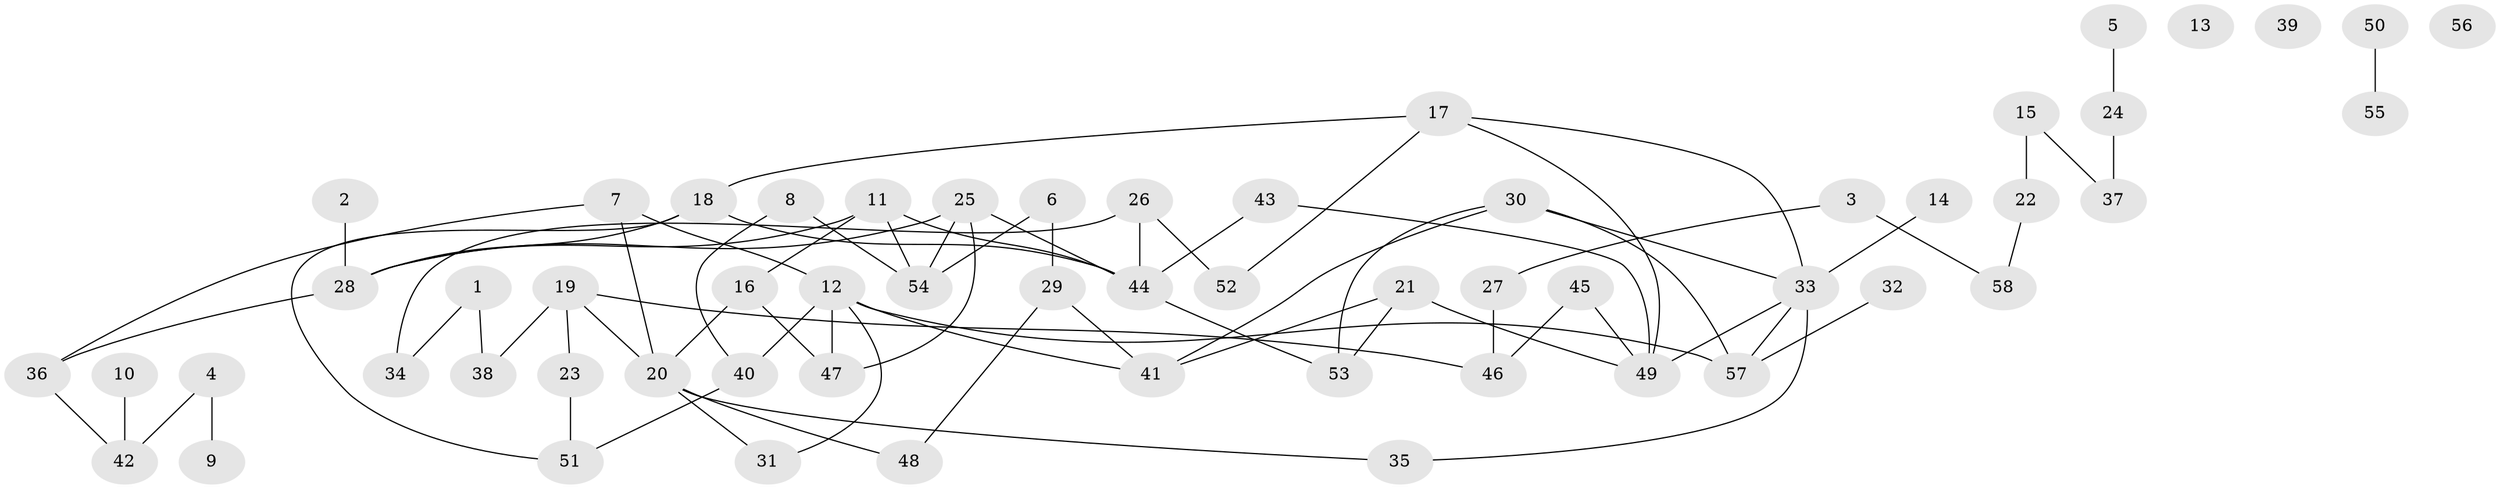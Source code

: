 // Generated by graph-tools (version 1.1) at 2025/25/03/09/25 03:25:20]
// undirected, 58 vertices, 77 edges
graph export_dot {
graph [start="1"]
  node [color=gray90,style=filled];
  1;
  2;
  3;
  4;
  5;
  6;
  7;
  8;
  9;
  10;
  11;
  12;
  13;
  14;
  15;
  16;
  17;
  18;
  19;
  20;
  21;
  22;
  23;
  24;
  25;
  26;
  27;
  28;
  29;
  30;
  31;
  32;
  33;
  34;
  35;
  36;
  37;
  38;
  39;
  40;
  41;
  42;
  43;
  44;
  45;
  46;
  47;
  48;
  49;
  50;
  51;
  52;
  53;
  54;
  55;
  56;
  57;
  58;
  1 -- 34;
  1 -- 38;
  2 -- 28;
  3 -- 27;
  3 -- 58;
  4 -- 9;
  4 -- 42;
  5 -- 24;
  6 -- 29;
  6 -- 54;
  7 -- 12;
  7 -- 20;
  7 -- 36;
  8 -- 40;
  8 -- 54;
  10 -- 42;
  11 -- 16;
  11 -- 28;
  11 -- 44;
  11 -- 54;
  12 -- 31;
  12 -- 40;
  12 -- 41;
  12 -- 47;
  12 -- 57;
  14 -- 33;
  15 -- 22;
  15 -- 37;
  16 -- 20;
  16 -- 47;
  17 -- 18;
  17 -- 33;
  17 -- 49;
  17 -- 52;
  18 -- 28;
  18 -- 44;
  18 -- 51;
  19 -- 20;
  19 -- 23;
  19 -- 38;
  19 -- 46;
  20 -- 31;
  20 -- 35;
  20 -- 48;
  21 -- 41;
  21 -- 49;
  21 -- 53;
  22 -- 58;
  23 -- 51;
  24 -- 37;
  25 -- 28;
  25 -- 44;
  25 -- 47;
  25 -- 54;
  26 -- 34;
  26 -- 44;
  26 -- 52;
  27 -- 46;
  28 -- 36;
  29 -- 41;
  29 -- 48;
  30 -- 33;
  30 -- 41;
  30 -- 53;
  30 -- 57;
  32 -- 57;
  33 -- 35;
  33 -- 49;
  33 -- 57;
  36 -- 42;
  40 -- 51;
  43 -- 44;
  43 -- 49;
  44 -- 53;
  45 -- 46;
  45 -- 49;
  50 -- 55;
}
